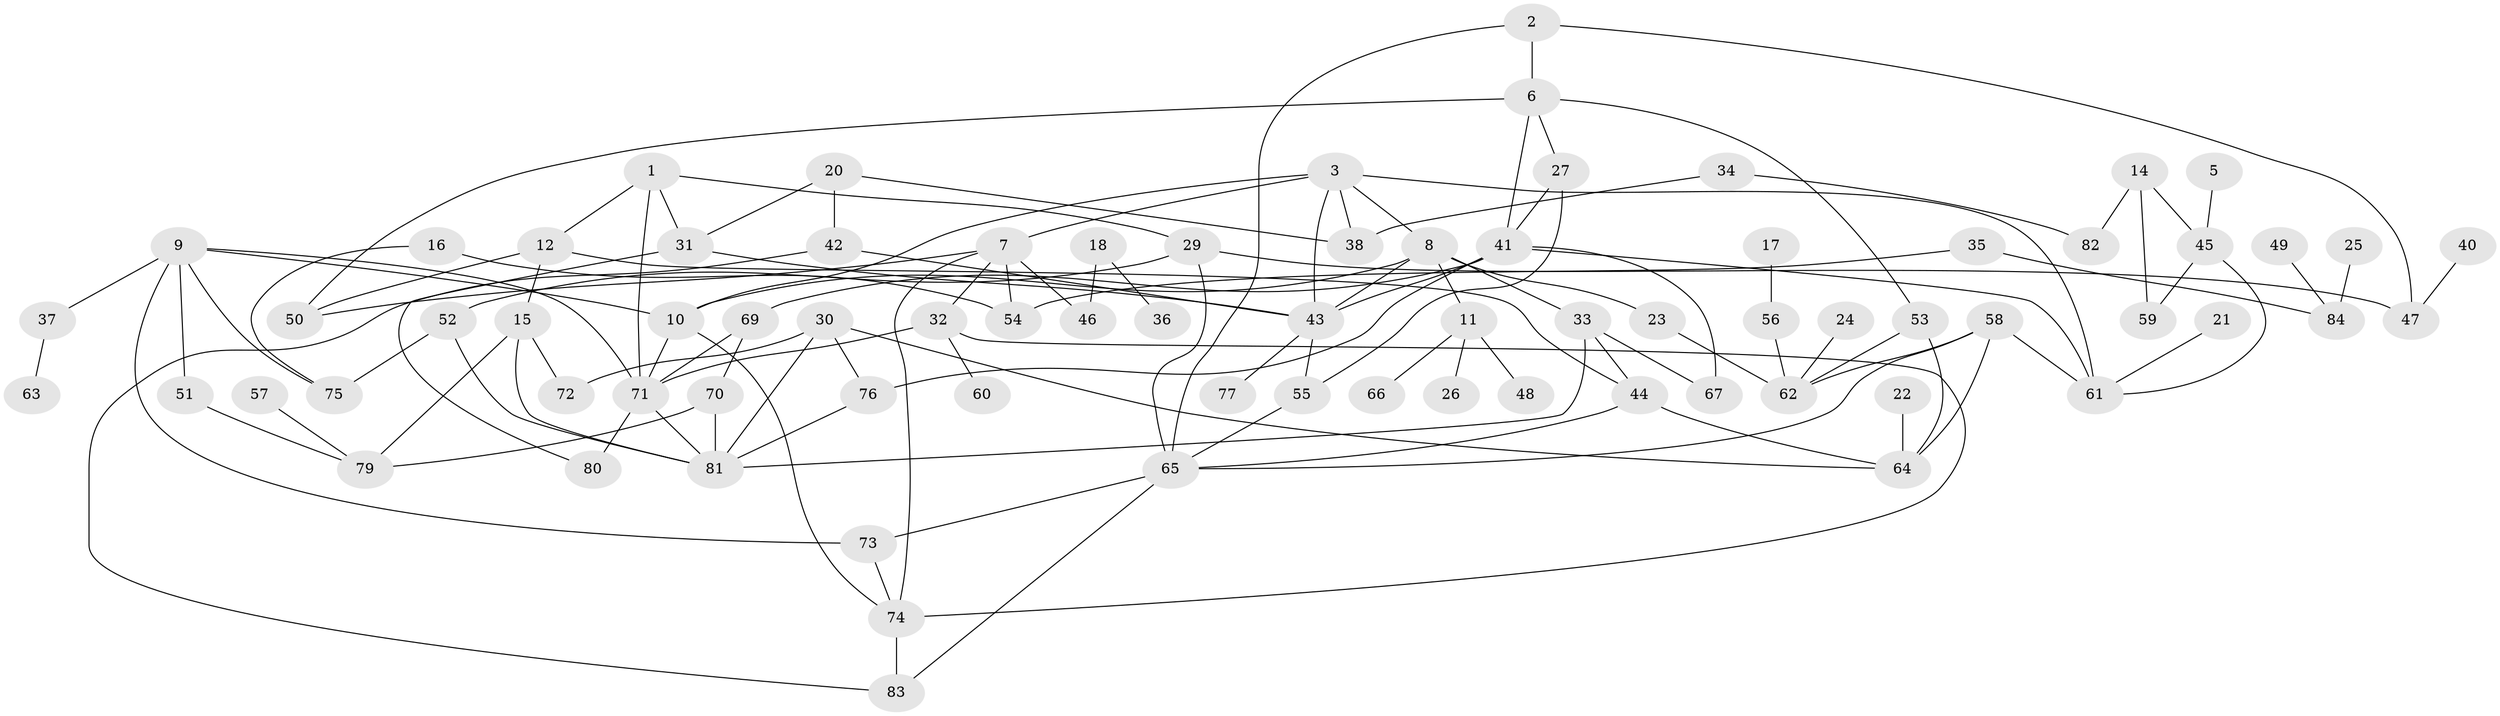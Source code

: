 // original degree distribution, {4: 0.13445378151260504, 2: 0.226890756302521, 3: 0.226890756302521, 6: 0.06722689075630252, 1: 0.226890756302521, 0: 0.05042016806722689, 5: 0.06722689075630252}
// Generated by graph-tools (version 1.1) at 2025/35/03/04/25 23:35:57]
// undirected, 77 vertices, 121 edges
graph export_dot {
  node [color=gray90,style=filled];
  1;
  2;
  3;
  5;
  6;
  7;
  8;
  9;
  10;
  11;
  12;
  14;
  15;
  16;
  17;
  18;
  20;
  21;
  22;
  23;
  24;
  25;
  26;
  27;
  29;
  30;
  31;
  32;
  33;
  34;
  35;
  36;
  37;
  38;
  40;
  41;
  42;
  43;
  44;
  45;
  46;
  47;
  48;
  49;
  50;
  51;
  52;
  53;
  54;
  55;
  56;
  57;
  58;
  59;
  60;
  61;
  62;
  63;
  64;
  65;
  66;
  67;
  69;
  70;
  71;
  72;
  73;
  74;
  75;
  76;
  77;
  79;
  80;
  81;
  82;
  83;
  84;
  1 -- 12 [weight=1.0];
  1 -- 29 [weight=1.0];
  1 -- 31 [weight=1.0];
  1 -- 71 [weight=1.0];
  2 -- 6 [weight=1.0];
  2 -- 47 [weight=1.0];
  2 -- 65 [weight=1.0];
  3 -- 7 [weight=1.0];
  3 -- 8 [weight=1.0];
  3 -- 10 [weight=1.0];
  3 -- 38 [weight=1.0];
  3 -- 43 [weight=1.0];
  3 -- 61 [weight=1.0];
  5 -- 45 [weight=1.0];
  6 -- 27 [weight=1.0];
  6 -- 41 [weight=1.0];
  6 -- 50 [weight=1.0];
  6 -- 53 [weight=1.0];
  7 -- 32 [weight=1.0];
  7 -- 46 [weight=1.0];
  7 -- 50 [weight=1.0];
  7 -- 54 [weight=1.0];
  7 -- 74 [weight=1.0];
  8 -- 10 [weight=1.0];
  8 -- 11 [weight=1.0];
  8 -- 23 [weight=1.0];
  8 -- 33 [weight=1.0];
  8 -- 43 [weight=1.0];
  9 -- 10 [weight=1.0];
  9 -- 37 [weight=1.0];
  9 -- 51 [weight=1.0];
  9 -- 71 [weight=1.0];
  9 -- 73 [weight=1.0];
  9 -- 75 [weight=1.0];
  10 -- 71 [weight=1.0];
  10 -- 74 [weight=1.0];
  11 -- 26 [weight=1.0];
  11 -- 48 [weight=1.0];
  11 -- 66 [weight=1.0];
  12 -- 15 [weight=1.0];
  12 -- 44 [weight=1.0];
  12 -- 50 [weight=1.0];
  14 -- 45 [weight=1.0];
  14 -- 59 [weight=1.0];
  14 -- 82 [weight=1.0];
  15 -- 72 [weight=1.0];
  15 -- 79 [weight=1.0];
  15 -- 81 [weight=1.0];
  16 -- 54 [weight=1.0];
  16 -- 75 [weight=1.0];
  17 -- 56 [weight=1.0];
  18 -- 36 [weight=1.0];
  18 -- 46 [weight=1.0];
  20 -- 31 [weight=1.0];
  20 -- 38 [weight=1.0];
  20 -- 42 [weight=1.0];
  21 -- 61 [weight=1.0];
  22 -- 64 [weight=1.0];
  23 -- 62 [weight=1.0];
  24 -- 62 [weight=1.0];
  25 -- 84 [weight=1.0];
  27 -- 41 [weight=1.0];
  27 -- 55 [weight=1.0];
  29 -- 47 [weight=1.0];
  29 -- 52 [weight=1.0];
  29 -- 65 [weight=1.0];
  30 -- 64 [weight=1.0];
  30 -- 72 [weight=1.0];
  30 -- 76 [weight=1.0];
  30 -- 81 [weight=1.0];
  31 -- 43 [weight=1.0];
  31 -- 80 [weight=1.0];
  32 -- 60 [weight=1.0];
  32 -- 71 [weight=1.0];
  32 -- 74 [weight=1.0];
  33 -- 44 [weight=1.0];
  33 -- 67 [weight=1.0];
  33 -- 81 [weight=1.0];
  34 -- 38 [weight=1.0];
  34 -- 82 [weight=1.0];
  35 -- 54 [weight=1.0];
  35 -- 84 [weight=1.0];
  37 -- 63 [weight=1.0];
  40 -- 47 [weight=1.0];
  41 -- 43 [weight=1.0];
  41 -- 61 [weight=1.0];
  41 -- 67 [weight=2.0];
  41 -- 69 [weight=1.0];
  41 -- 76 [weight=1.0];
  42 -- 43 [weight=1.0];
  42 -- 83 [weight=1.0];
  43 -- 55 [weight=1.0];
  43 -- 77 [weight=1.0];
  44 -- 64 [weight=1.0];
  44 -- 65 [weight=1.0];
  45 -- 59 [weight=1.0];
  45 -- 61 [weight=1.0];
  49 -- 84 [weight=1.0];
  51 -- 79 [weight=1.0];
  52 -- 75 [weight=1.0];
  52 -- 81 [weight=1.0];
  53 -- 62 [weight=1.0];
  53 -- 64 [weight=1.0];
  55 -- 65 [weight=1.0];
  56 -- 62 [weight=1.0];
  57 -- 79 [weight=1.0];
  58 -- 61 [weight=1.0];
  58 -- 62 [weight=1.0];
  58 -- 64 [weight=1.0];
  58 -- 65 [weight=1.0];
  65 -- 73 [weight=1.0];
  65 -- 83 [weight=1.0];
  69 -- 70 [weight=1.0];
  69 -- 71 [weight=1.0];
  70 -- 79 [weight=1.0];
  70 -- 81 [weight=1.0];
  71 -- 80 [weight=1.0];
  71 -- 81 [weight=1.0];
  73 -- 74 [weight=1.0];
  74 -- 83 [weight=1.0];
  76 -- 81 [weight=1.0];
}
